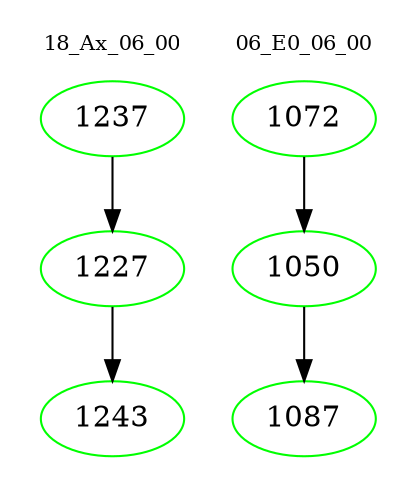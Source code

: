 digraph{
subgraph cluster_0 {
color = white
label = "18_Ax_06_00";
fontsize=10;
T0_1237 [label="1237", color="green"]
T0_1237 -> T0_1227 [color="black"]
T0_1227 [label="1227", color="green"]
T0_1227 -> T0_1243 [color="black"]
T0_1243 [label="1243", color="green"]
}
subgraph cluster_1 {
color = white
label = "06_E0_06_00";
fontsize=10;
T1_1072 [label="1072", color="green"]
T1_1072 -> T1_1050 [color="black"]
T1_1050 [label="1050", color="green"]
T1_1050 -> T1_1087 [color="black"]
T1_1087 [label="1087", color="green"]
}
}
